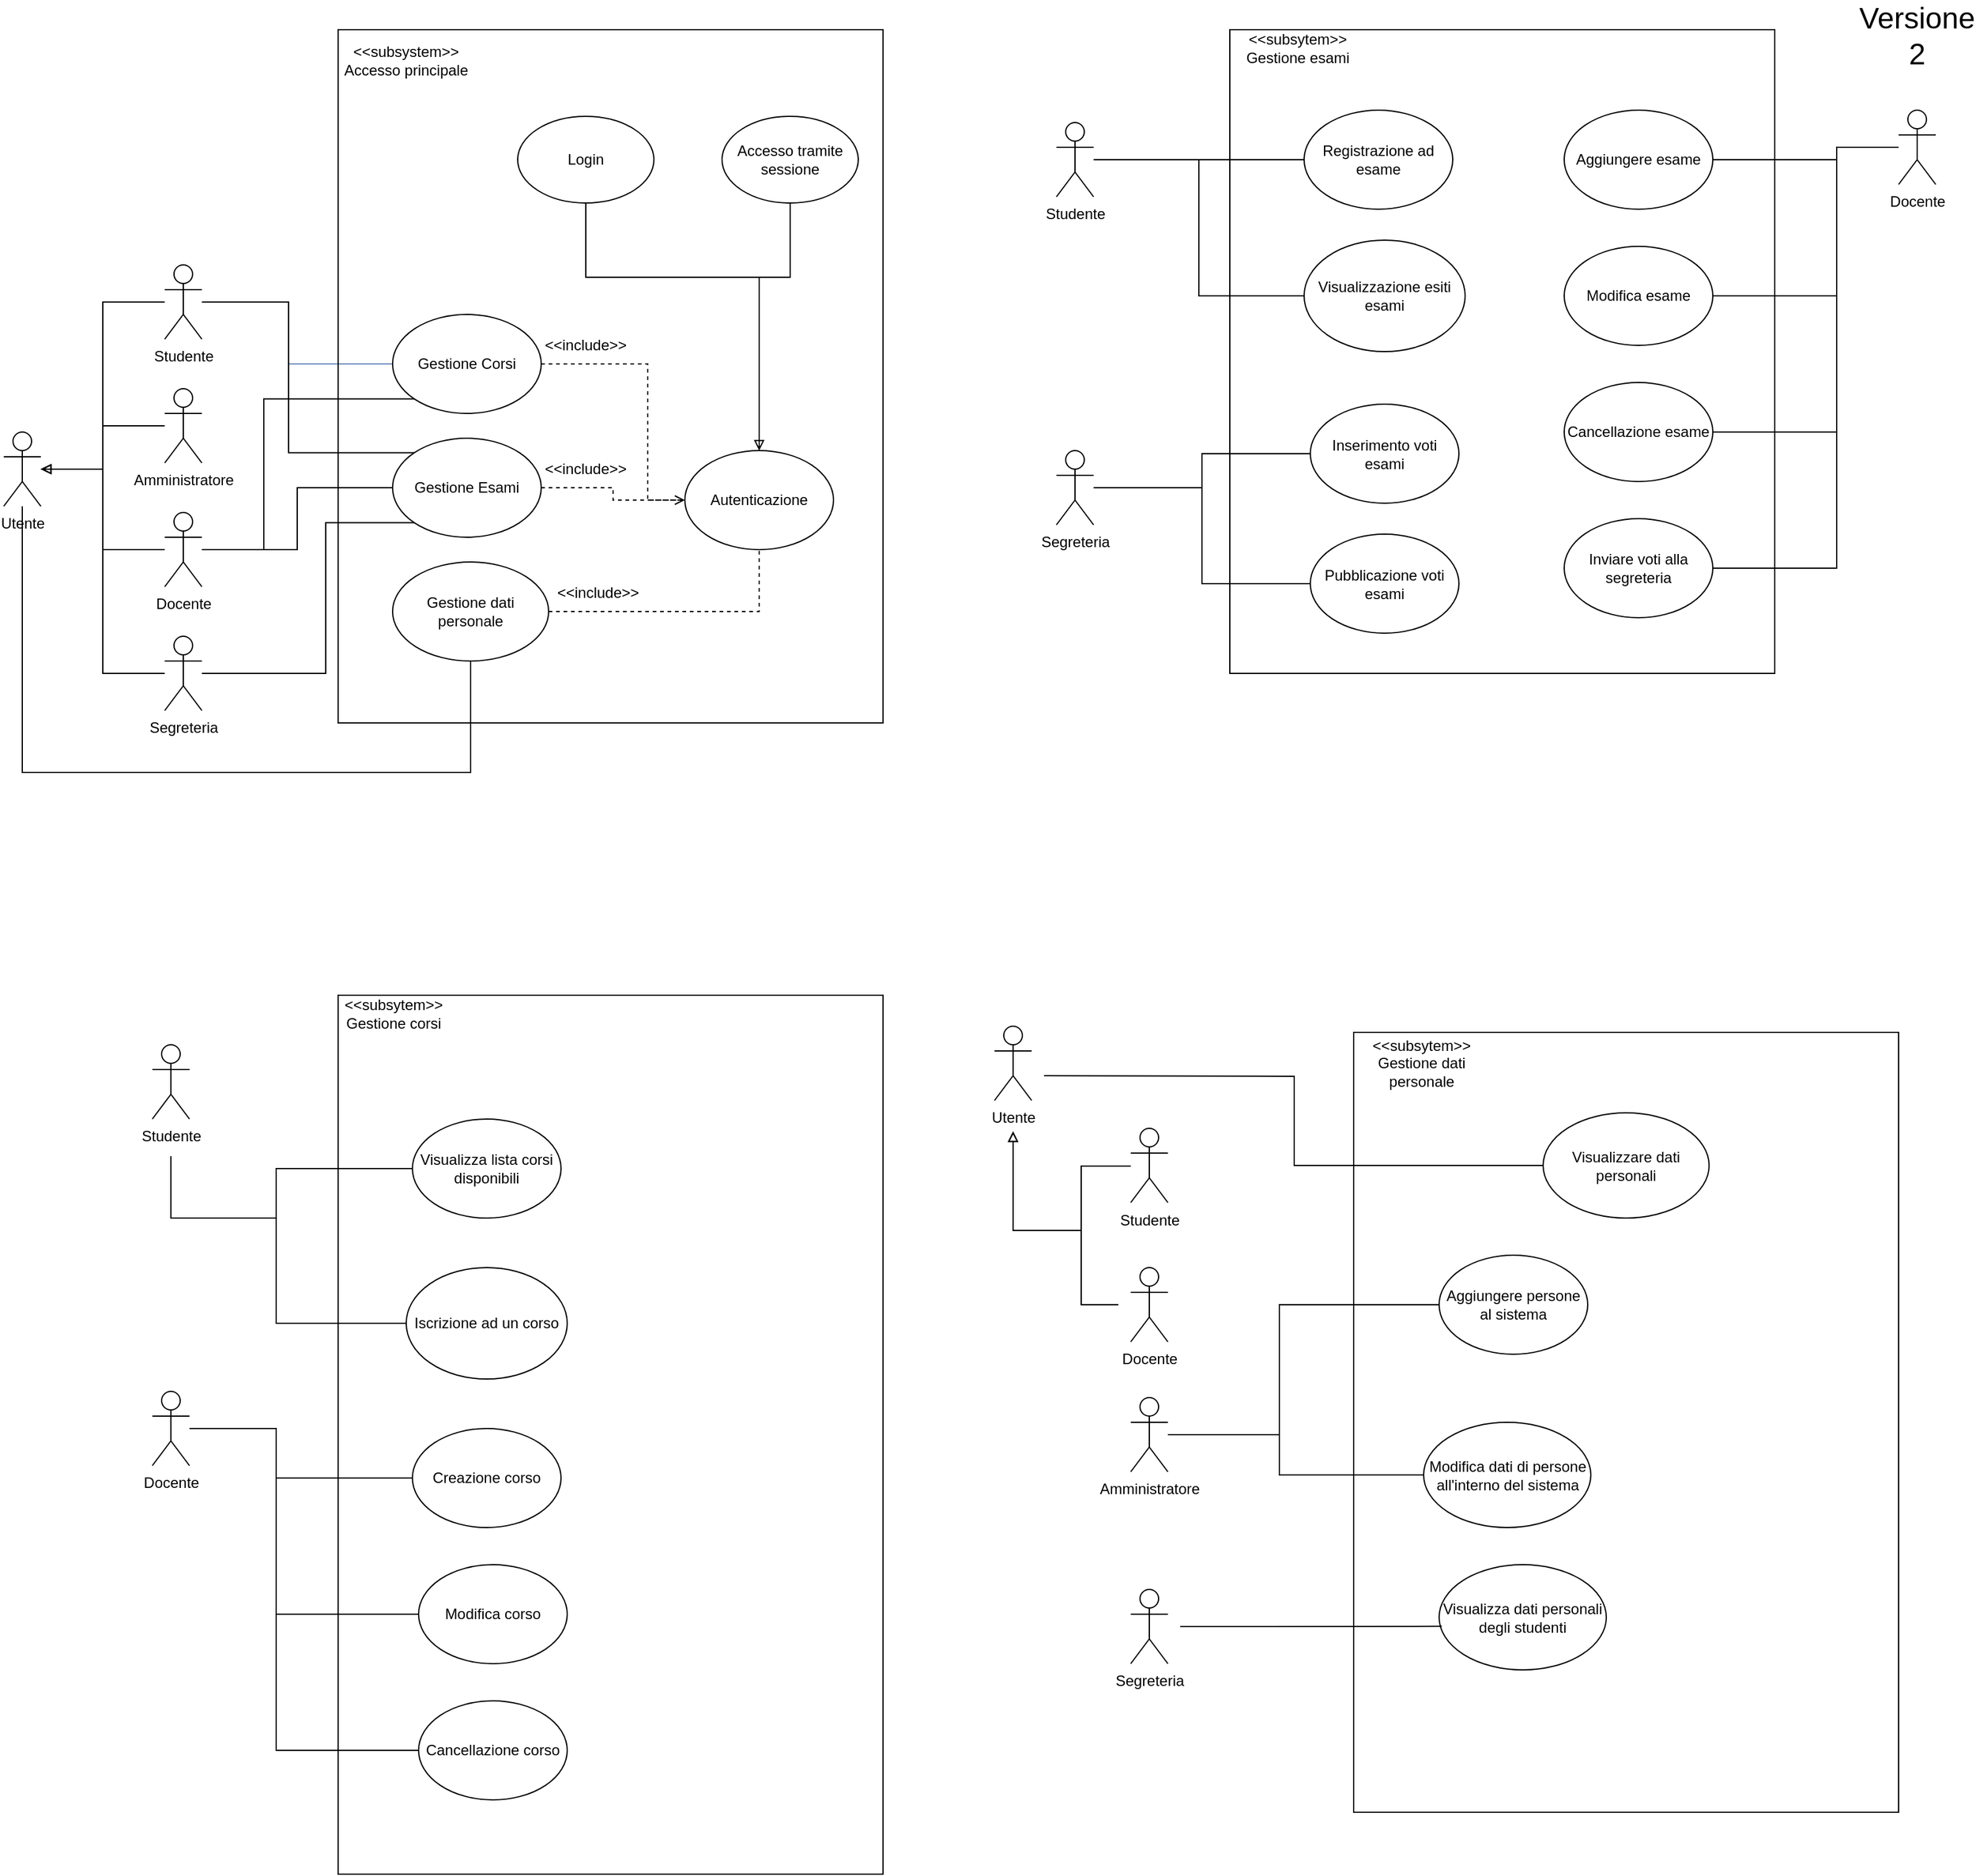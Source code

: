 <mxfile version="16.5.2" type="device"><diagram id="gi-BbCjsYsOhT2_KwloK" name="Page-1"><mxGraphModel dx="1886" dy="1406" grid="1" gridSize="10" guides="1" tooltips="1" connect="1" arrows="1" fold="1" page="1" pageScale="1" pageWidth="827" pageHeight="1169" math="0" shadow="0"><root><mxCell id="0"/><mxCell id="1" parent="0"/><mxCell id="sEuM5zfJ_KeiCBkfvH8E-17" style="edgeStyle=orthogonalEdgeStyle;rounded=0;orthogonalLoop=1;jettySize=auto;html=1;entryX=0;entryY=0.5;entryDx=0;entryDy=0;startArrow=none;startFill=0;endArrow=none;endFill=0;fillColor=#dae8fc;strokeColor=#6c8ebf;" parent="1" source="KacBLJ7g0rfbT7ed-7jR-48" target="KacBLJ7g0rfbT7ed-7jR-56" edge="1"><mxGeometry relative="1" as="geometry"><Array as="points"><mxPoint x="270" y="250"/><mxPoint x="270" y="300"/></Array></mxGeometry></mxCell><mxCell id="sEuM5zfJ_KeiCBkfvH8E-18" style="edgeStyle=orthogonalEdgeStyle;rounded=0;orthogonalLoop=1;jettySize=auto;html=1;entryX=0;entryY=0;entryDx=0;entryDy=0;startArrow=none;startFill=0;endArrow=none;endFill=0;" parent="1" source="KacBLJ7g0rfbT7ed-7jR-48" target="KacBLJ7g0rfbT7ed-7jR-66" edge="1"><mxGeometry relative="1" as="geometry"><Array as="points"><mxPoint x="270" y="250"/><mxPoint x="270" y="372"/></Array></mxGeometry></mxCell><mxCell id="KacBLJ7g0rfbT7ed-7jR-48" value="Studente" style="shape=umlActor;verticalLabelPosition=bottom;verticalAlign=top;html=1;outlineConnect=0;fillColor=default;" parent="1" vertex="1"><mxGeometry x="170" y="220" width="30" height="60" as="geometry"/></mxCell><mxCell id="sEuM5zfJ_KeiCBkfvH8E-14" style="edgeStyle=orthogonalEdgeStyle;rounded=0;orthogonalLoop=1;jettySize=auto;html=1;startArrow=none;startFill=0;endArrow=block;endFill=0;" parent="1" source="KacBLJ7g0rfbT7ed-7jR-49" edge="1"><mxGeometry relative="1" as="geometry"><mxPoint x="70" y="385" as="targetPoint"/><Array as="points"><mxPoint x="120" y="450"/><mxPoint x="120" y="385"/></Array></mxGeometry></mxCell><mxCell id="sEuM5zfJ_KeiCBkfvH8E-36" style="edgeStyle=orthogonalEdgeStyle;rounded=0;orthogonalLoop=1;jettySize=auto;html=1;entryX=0;entryY=1;entryDx=0;entryDy=0;startArrow=none;startFill=0;endArrow=none;endFill=0;" parent="1" source="KacBLJ7g0rfbT7ed-7jR-49" target="KacBLJ7g0rfbT7ed-7jR-56" edge="1"><mxGeometry relative="1" as="geometry"><Array as="points"><mxPoint x="250" y="450"/><mxPoint x="250" y="328"/></Array></mxGeometry></mxCell><mxCell id="sEuM5zfJ_KeiCBkfvH8E-37" style="edgeStyle=orthogonalEdgeStyle;rounded=0;orthogonalLoop=1;jettySize=auto;html=1;entryX=0;entryY=0.5;entryDx=0;entryDy=0;startArrow=none;startFill=0;endArrow=none;endFill=0;" parent="1" source="KacBLJ7g0rfbT7ed-7jR-49" target="KacBLJ7g0rfbT7ed-7jR-66" edge="1"><mxGeometry relative="1" as="geometry"/></mxCell><mxCell id="KacBLJ7g0rfbT7ed-7jR-49" value="Docente" style="shape=umlActor;verticalLabelPosition=bottom;verticalAlign=top;html=1;outlineConnect=0;fillColor=default;" parent="1" vertex="1"><mxGeometry x="170" y="420" width="30" height="60" as="geometry"/></mxCell><mxCell id="sEuM5zfJ_KeiCBkfvH8E-16" style="edgeStyle=orthogonalEdgeStyle;rounded=0;orthogonalLoop=1;jettySize=auto;html=1;startArrow=none;startFill=0;endArrow=block;endFill=0;" parent="1" source="KacBLJ7g0rfbT7ed-7jR-50" edge="1"><mxGeometry relative="1" as="geometry"><mxPoint x="70" y="385" as="targetPoint"/><Array as="points"><mxPoint x="120" y="550"/><mxPoint x="120" y="385"/></Array></mxGeometry></mxCell><mxCell id="sEuM5zfJ_KeiCBkfvH8E-38" style="edgeStyle=orthogonalEdgeStyle;rounded=0;orthogonalLoop=1;jettySize=auto;html=1;entryX=0;entryY=1;entryDx=0;entryDy=0;startArrow=none;startFill=0;endArrow=none;endFill=0;" parent="1" source="KacBLJ7g0rfbT7ed-7jR-50" target="KacBLJ7g0rfbT7ed-7jR-66" edge="1"><mxGeometry relative="1" as="geometry"><Array as="points"><mxPoint x="300" y="550"/><mxPoint x="300" y="428"/></Array></mxGeometry></mxCell><mxCell id="KacBLJ7g0rfbT7ed-7jR-50" value="Segreteria" style="shape=umlActor;verticalLabelPosition=bottom;verticalAlign=top;html=1;outlineConnect=0;fillColor=default;" parent="1" vertex="1"><mxGeometry x="170" y="520" width="30" height="60" as="geometry"/></mxCell><mxCell id="KacBLJ7g0rfbT7ed-7jR-52" value="" style="rounded=0;whiteSpace=wrap;html=1;fillColor=none;" parent="1" vertex="1"><mxGeometry x="310" y="30" width="440" height="560" as="geometry"/></mxCell><mxCell id="KacBLJ7g0rfbT7ed-7jR-53" value="&amp;lt;&amp;lt;subsystem&amp;gt;&amp;gt;&lt;br&gt;Accesso principale" style="text;html=1;strokeColor=none;fillColor=none;align=center;verticalAlign=middle;whiteSpace=wrap;rounded=0;" parent="1" vertex="1"><mxGeometry x="310" y="40" width="110" height="30" as="geometry"/></mxCell><mxCell id="KacBLJ7g0rfbT7ed-7jR-68" style="edgeStyle=orthogonalEdgeStyle;rounded=0;orthogonalLoop=1;jettySize=auto;html=1;entryX=0.5;entryY=1;entryDx=0;entryDy=0;startArrow=none;startFill=0;endArrow=none;endFill=0;" parent="1" source="KacBLJ7g0rfbT7ed-7jR-54" target="KacBLJ7g0rfbT7ed-7jR-67" edge="1"><mxGeometry relative="1" as="geometry"><Array as="points"><mxPoint x="650" y="230"/><mxPoint x="510" y="230"/></Array></mxGeometry></mxCell><mxCell id="KacBLJ7g0rfbT7ed-7jR-54" value="Autenticazione" style="ellipse;whiteSpace=wrap;html=1;fillColor=default;" parent="1" vertex="1"><mxGeometry x="590" y="370" width="120" height="80" as="geometry"/></mxCell><mxCell id="KacBLJ7g0rfbT7ed-7jR-60" style="edgeStyle=orthogonalEdgeStyle;rounded=0;orthogonalLoop=1;jettySize=auto;html=1;entryX=0;entryY=0.5;entryDx=0;entryDy=0;startArrow=none;startFill=0;endArrow=open;endFill=0;dashed=1;" parent="1" source="KacBLJ7g0rfbT7ed-7jR-56" target="KacBLJ7g0rfbT7ed-7jR-54" edge="1"><mxGeometry relative="1" as="geometry"><Array as="points"><mxPoint x="560" y="300"/><mxPoint x="560" y="410"/></Array></mxGeometry></mxCell><mxCell id="KacBLJ7g0rfbT7ed-7jR-56" value="Gestione Corsi" style="ellipse;whiteSpace=wrap;html=1;fillColor=none;" parent="1" vertex="1"><mxGeometry x="354" y="260" width="120" height="80" as="geometry"/></mxCell><mxCell id="KacBLJ7g0rfbT7ed-7jR-61" value="&amp;lt;&amp;lt;include&amp;gt;&amp;gt;" style="text;html=1;strokeColor=none;fillColor=none;align=center;verticalAlign=middle;whiteSpace=wrap;rounded=0;" parent="1" vertex="1"><mxGeometry x="480" y="270" width="60" height="30" as="geometry"/></mxCell><mxCell id="KacBLJ7g0rfbT7ed-7jR-64" style="edgeStyle=orthogonalEdgeStyle;rounded=0;orthogonalLoop=1;jettySize=auto;html=1;startArrow=none;startFill=0;endArrow=none;endFill=0;dashed=1;" parent="1" source="KacBLJ7g0rfbT7ed-7jR-62" target="KacBLJ7g0rfbT7ed-7jR-54" edge="1"><mxGeometry relative="1" as="geometry"><Array as="points"><mxPoint x="650" y="500"/></Array></mxGeometry></mxCell><mxCell id="KacBLJ7g0rfbT7ed-7jR-62" value="Gestione dati personale" style="ellipse;whiteSpace=wrap;html=1;fillColor=none;" parent="1" vertex="1"><mxGeometry x="354" y="460" width="126" height="80" as="geometry"/></mxCell><mxCell id="KacBLJ7g0rfbT7ed-7jR-65" value="&amp;lt;&amp;lt;include&amp;gt;&amp;gt;" style="text;html=1;strokeColor=none;fillColor=none;align=center;verticalAlign=middle;whiteSpace=wrap;rounded=0;" parent="1" vertex="1"><mxGeometry x="490" y="470" width="60" height="30" as="geometry"/></mxCell><mxCell id="KacBLJ7g0rfbT7ed-7jR-77" style="edgeStyle=orthogonalEdgeStyle;rounded=0;orthogonalLoop=1;jettySize=auto;html=1;startArrow=none;startFill=0;endArrow=none;endFill=0;dashed=1;" parent="1" source="KacBLJ7g0rfbT7ed-7jR-66" target="KacBLJ7g0rfbT7ed-7jR-54" edge="1"><mxGeometry relative="1" as="geometry"/></mxCell><mxCell id="KacBLJ7g0rfbT7ed-7jR-66" value="Gestione Esami" style="ellipse;whiteSpace=wrap;html=1;fillColor=none;" parent="1" vertex="1"><mxGeometry x="354" y="360" width="120" height="80" as="geometry"/></mxCell><mxCell id="KacBLJ7g0rfbT7ed-7jR-67" value="Login" style="ellipse;whiteSpace=wrap;html=1;fillColor=none;" parent="1" vertex="1"><mxGeometry x="455" y="100" width="110" height="70" as="geometry"/></mxCell><mxCell id="KacBLJ7g0rfbT7ed-7jR-70" style="edgeStyle=orthogonalEdgeStyle;rounded=0;orthogonalLoop=1;jettySize=auto;html=1;entryX=0.5;entryY=0;entryDx=0;entryDy=0;startArrow=none;startFill=0;endArrow=block;endFill=0;" parent="1" source="KacBLJ7g0rfbT7ed-7jR-69" target="KacBLJ7g0rfbT7ed-7jR-54" edge="1"><mxGeometry relative="1" as="geometry"><Array as="points"><mxPoint x="675" y="230"/><mxPoint x="650" y="230"/></Array></mxGeometry></mxCell><mxCell id="KacBLJ7g0rfbT7ed-7jR-69" value="Accesso tramite sessione" style="ellipse;whiteSpace=wrap;html=1;fillColor=none;" parent="1" vertex="1"><mxGeometry x="620" y="100" width="110" height="70" as="geometry"/></mxCell><mxCell id="KacBLJ7g0rfbT7ed-7jR-81" value="" style="rounded=0;whiteSpace=wrap;html=1;fillColor=none;" parent="1" vertex="1"><mxGeometry x="310" y="810" width="440" height="710" as="geometry"/></mxCell><mxCell id="KacBLJ7g0rfbT7ed-7jR-82" value="&amp;lt;&amp;lt;subsytem&amp;gt;&amp;gt;&lt;br&gt;Gestione corsi" style="text;html=1;strokeColor=none;fillColor=none;align=center;verticalAlign=middle;whiteSpace=wrap;rounded=0;" parent="1" vertex="1"><mxGeometry x="310" y="810" width="90" height="30" as="geometry"/></mxCell><mxCell id="KacBLJ7g0rfbT7ed-7jR-95" style="edgeStyle=orthogonalEdgeStyle;rounded=0;orthogonalLoop=1;jettySize=auto;html=1;entryX=0;entryY=0.5;entryDx=0;entryDy=0;startArrow=none;startFill=0;endArrow=none;endFill=0;strokeColor=#000000;" parent="1" source="KacBLJ7g0rfbT7ed-7jR-85" target="KacBLJ7g0rfbT7ed-7jR-92" edge="1"><mxGeometry relative="1" as="geometry"><Array as="points"><mxPoint x="260" y="1160"/><mxPoint x="260" y="1200"/></Array></mxGeometry></mxCell><mxCell id="KacBLJ7g0rfbT7ed-7jR-96" style="edgeStyle=orthogonalEdgeStyle;rounded=0;orthogonalLoop=1;jettySize=auto;html=1;entryX=0;entryY=0.5;entryDx=0;entryDy=0;startArrow=none;startFill=0;endArrow=none;endFill=0;strokeColor=#000000;" parent="1" source="KacBLJ7g0rfbT7ed-7jR-85" target="KacBLJ7g0rfbT7ed-7jR-93" edge="1"><mxGeometry relative="1" as="geometry"><Array as="points"><mxPoint x="260" y="1160"/><mxPoint x="260" y="1310"/></Array></mxGeometry></mxCell><mxCell id="KacBLJ7g0rfbT7ed-7jR-97" style="edgeStyle=orthogonalEdgeStyle;rounded=0;orthogonalLoop=1;jettySize=auto;html=1;entryX=0;entryY=0.5;entryDx=0;entryDy=0;startArrow=none;startFill=0;endArrow=none;endFill=0;strokeColor=#000000;" parent="1" source="KacBLJ7g0rfbT7ed-7jR-85" target="KacBLJ7g0rfbT7ed-7jR-94" edge="1"><mxGeometry relative="1" as="geometry"><Array as="points"><mxPoint x="260" y="1160"/><mxPoint x="260" y="1420"/></Array></mxGeometry></mxCell><mxCell id="KacBLJ7g0rfbT7ed-7jR-85" value="Docente" style="shape=umlActor;verticalLabelPosition=bottom;verticalAlign=top;html=1;outlineConnect=0;fillColor=default;" parent="1" vertex="1"><mxGeometry x="160" y="1130" width="30" height="60" as="geometry"/></mxCell><mxCell id="KacBLJ7g0rfbT7ed-7jR-89" style="edgeStyle=orthogonalEdgeStyle;rounded=0;orthogonalLoop=1;jettySize=auto;html=1;entryX=0;entryY=0.5;entryDx=0;entryDy=0;startArrow=none;startFill=0;endArrow=none;endFill=0;strokeColor=#000000;" parent="1" target="KacBLJ7g0rfbT7ed-7jR-88" edge="1"><mxGeometry relative="1" as="geometry"><Array as="points"><mxPoint x="175" y="990"/><mxPoint x="260" y="990"/><mxPoint x="260" y="950"/></Array><mxPoint x="175" y="940" as="sourcePoint"/></mxGeometry></mxCell><mxCell id="KacBLJ7g0rfbT7ed-7jR-91" style="edgeStyle=orthogonalEdgeStyle;rounded=0;orthogonalLoop=1;jettySize=auto;html=1;entryX=0;entryY=0.5;entryDx=0;entryDy=0;startArrow=none;startFill=0;endArrow=none;endFill=0;strokeColor=#000000;" parent="1" target="KacBLJ7g0rfbT7ed-7jR-90" edge="1"><mxGeometry relative="1" as="geometry"><Array as="points"><mxPoint x="175" y="990"/><mxPoint x="260" y="990"/><mxPoint x="260" y="1075"/></Array><mxPoint x="175" y="940" as="sourcePoint"/></mxGeometry></mxCell><mxCell id="KacBLJ7g0rfbT7ed-7jR-86" value="Studente" style="shape=umlActor;verticalLabelPosition=bottom;verticalAlign=top;html=1;outlineConnect=0;fillColor=default;" parent="1" vertex="1"><mxGeometry x="160" y="850" width="30" height="60" as="geometry"/></mxCell><mxCell id="KacBLJ7g0rfbT7ed-7jR-88" value="Visualizza lista corsi disponibili" style="ellipse;whiteSpace=wrap;html=1;fillColor=none;" parent="1" vertex="1"><mxGeometry x="370" y="910" width="120" height="80" as="geometry"/></mxCell><mxCell id="KacBLJ7g0rfbT7ed-7jR-90" value="Iscrizione ad un corso" style="ellipse;whiteSpace=wrap;html=1;fillColor=none;" parent="1" vertex="1"><mxGeometry x="365" y="1030" width="130" height="90" as="geometry"/></mxCell><mxCell id="KacBLJ7g0rfbT7ed-7jR-92" value="Creazione corso" style="ellipse;whiteSpace=wrap;html=1;fillColor=none;" parent="1" vertex="1"><mxGeometry x="370" y="1160" width="120" height="80" as="geometry"/></mxCell><mxCell id="KacBLJ7g0rfbT7ed-7jR-93" value="Modifica corso" style="ellipse;whiteSpace=wrap;html=1;fillColor=none;" parent="1" vertex="1"><mxGeometry x="375" y="1270" width="120" height="80" as="geometry"/></mxCell><mxCell id="KacBLJ7g0rfbT7ed-7jR-94" value="Cancellazione corso" style="ellipse;whiteSpace=wrap;html=1;fillColor=none;" parent="1" vertex="1"><mxGeometry x="375" y="1380" width="120" height="80" as="geometry"/></mxCell><mxCell id="KacBLJ7g0rfbT7ed-7jR-98" value="" style="rounded=0;whiteSpace=wrap;html=1;fillColor=none;" parent="1" vertex="1"><mxGeometry x="1030" y="30" width="440" height="520" as="geometry"/></mxCell><mxCell id="KacBLJ7g0rfbT7ed-7jR-99" value="&amp;lt;&amp;lt;subsytem&amp;gt;&amp;gt;&lt;br&gt;Gestione esami" style="text;html=1;strokeColor=none;fillColor=none;align=center;verticalAlign=middle;whiteSpace=wrap;rounded=0;" parent="1" vertex="1"><mxGeometry x="1040" y="30" width="90" height="30" as="geometry"/></mxCell><mxCell id="KacBLJ7g0rfbT7ed-7jR-100" value="Registrazione ad esame" style="ellipse;whiteSpace=wrap;html=1;fillColor=none;" parent="1" vertex="1"><mxGeometry x="1090" y="95" width="120" height="80" as="geometry"/></mxCell><mxCell id="KacBLJ7g0rfbT7ed-7jR-101" value="Visualizzazione esiti esami" style="ellipse;whiteSpace=wrap;html=1;fillColor=none;" parent="1" vertex="1"><mxGeometry x="1090" y="200" width="130" height="90" as="geometry"/></mxCell><mxCell id="KacBLJ7g0rfbT7ed-7jR-104" value="Cancellazione esame" style="ellipse;whiteSpace=wrap;html=1;fillColor=none;" parent="1" vertex="1"><mxGeometry x="1300" y="315" width="120" height="80" as="geometry"/></mxCell><mxCell id="KacBLJ7g0rfbT7ed-7jR-106" value="Inviare voti alla segreteria" style="ellipse;whiteSpace=wrap;html=1;fillColor=none;" parent="1" vertex="1"><mxGeometry x="1300" y="425" width="120" height="80" as="geometry"/></mxCell><mxCell id="KacBLJ7g0rfbT7ed-7jR-107" value="Inserimento voti esami" style="ellipse;whiteSpace=wrap;html=1;fillColor=none;" parent="1" vertex="1"><mxGeometry x="1095" y="332.5" width="120" height="80" as="geometry"/></mxCell><mxCell id="KacBLJ7g0rfbT7ed-7jR-108" value="Pubblicazione voti esami" style="ellipse;whiteSpace=wrap;html=1;fillColor=none;" parent="1" vertex="1"><mxGeometry x="1095" y="437.5" width="120" height="80" as="geometry"/></mxCell><mxCell id="KacBLJ7g0rfbT7ed-7jR-110" style="edgeStyle=orthogonalEdgeStyle;rounded=0;orthogonalLoop=1;jettySize=auto;html=1;entryX=0;entryY=0.5;entryDx=0;entryDy=0;startArrow=none;startFill=0;endArrow=none;endFill=0;strokeColor=#000000;" parent="1" source="KacBLJ7g0rfbT7ed-7jR-109" target="KacBLJ7g0rfbT7ed-7jR-100" edge="1"><mxGeometry relative="1" as="geometry"/></mxCell><mxCell id="KacBLJ7g0rfbT7ed-7jR-111" style="edgeStyle=orthogonalEdgeStyle;rounded=0;orthogonalLoop=1;jettySize=auto;html=1;entryX=0;entryY=0.5;entryDx=0;entryDy=0;startArrow=none;startFill=0;endArrow=none;endFill=0;strokeColor=#000000;" parent="1" source="KacBLJ7g0rfbT7ed-7jR-109" target="KacBLJ7g0rfbT7ed-7jR-101" edge="1"><mxGeometry relative="1" as="geometry"/></mxCell><mxCell id="KacBLJ7g0rfbT7ed-7jR-109" value="Studente" style="shape=umlActor;verticalLabelPosition=bottom;verticalAlign=top;html=1;outlineConnect=0;fillColor=default;" parent="1" vertex="1"><mxGeometry x="890" y="105" width="30" height="60" as="geometry"/></mxCell><mxCell id="KacBLJ7g0rfbT7ed-7jR-114" style="edgeStyle=orthogonalEdgeStyle;rounded=0;orthogonalLoop=1;jettySize=auto;html=1;entryX=0;entryY=0.5;entryDx=0;entryDy=0;startArrow=none;startFill=0;endArrow=none;endFill=0;strokeColor=#000000;" parent="1" source="KacBLJ7g0rfbT7ed-7jR-113" target="KacBLJ7g0rfbT7ed-7jR-107" edge="1"><mxGeometry relative="1" as="geometry"/></mxCell><mxCell id="KacBLJ7g0rfbT7ed-7jR-115" style="edgeStyle=orthogonalEdgeStyle;rounded=0;orthogonalLoop=1;jettySize=auto;html=1;entryX=0;entryY=0.5;entryDx=0;entryDy=0;startArrow=none;startFill=0;endArrow=none;endFill=0;strokeColor=#000000;" parent="1" source="KacBLJ7g0rfbT7ed-7jR-113" target="KacBLJ7g0rfbT7ed-7jR-108" edge="1"><mxGeometry relative="1" as="geometry"/></mxCell><mxCell id="KacBLJ7g0rfbT7ed-7jR-113" value="Segreteria" style="shape=umlActor;verticalLabelPosition=bottom;verticalAlign=top;html=1;outlineConnect=0;fillColor=default;" parent="1" vertex="1"><mxGeometry x="890" y="370" width="30" height="60" as="geometry"/></mxCell><mxCell id="KacBLJ7g0rfbT7ed-7jR-118" value="Aggiungere esame" style="ellipse;whiteSpace=wrap;html=1;fillColor=none;" parent="1" vertex="1"><mxGeometry x="1300" y="95" width="120" height="80" as="geometry"/></mxCell><mxCell id="KacBLJ7g0rfbT7ed-7jR-119" value="Modifica esame" style="ellipse;whiteSpace=wrap;html=1;fillColor=none;" parent="1" vertex="1"><mxGeometry x="1300" y="205" width="120" height="80" as="geometry"/></mxCell><mxCell id="KacBLJ7g0rfbT7ed-7jR-121" style="edgeStyle=orthogonalEdgeStyle;rounded=0;orthogonalLoop=1;jettySize=auto;html=1;entryX=1;entryY=0.5;entryDx=0;entryDy=0;startArrow=none;startFill=0;endArrow=none;endFill=0;strokeColor=#000000;" parent="1" source="KacBLJ7g0rfbT7ed-7jR-120" target="KacBLJ7g0rfbT7ed-7jR-118" edge="1"><mxGeometry relative="1" as="geometry"><Array as="points"><mxPoint x="1520" y="125"/><mxPoint x="1520" y="135"/></Array></mxGeometry></mxCell><mxCell id="KacBLJ7g0rfbT7ed-7jR-122" style="edgeStyle=orthogonalEdgeStyle;rounded=0;orthogonalLoop=1;jettySize=auto;html=1;entryX=1;entryY=0.5;entryDx=0;entryDy=0;startArrow=none;startFill=0;endArrow=none;endFill=0;strokeColor=#000000;" parent="1" source="KacBLJ7g0rfbT7ed-7jR-120" target="KacBLJ7g0rfbT7ed-7jR-119" edge="1"><mxGeometry relative="1" as="geometry"><Array as="points"><mxPoint x="1520" y="125"/><mxPoint x="1520" y="245"/></Array></mxGeometry></mxCell><mxCell id="KacBLJ7g0rfbT7ed-7jR-123" style="edgeStyle=orthogonalEdgeStyle;rounded=0;orthogonalLoop=1;jettySize=auto;html=1;entryX=1;entryY=0.5;entryDx=0;entryDy=0;startArrow=none;startFill=0;endArrow=none;endFill=0;strokeColor=#000000;" parent="1" source="KacBLJ7g0rfbT7ed-7jR-120" target="KacBLJ7g0rfbT7ed-7jR-104" edge="1"><mxGeometry relative="1" as="geometry"><Array as="points"><mxPoint x="1520" y="125"/><mxPoint x="1520" y="355"/></Array></mxGeometry></mxCell><mxCell id="KacBLJ7g0rfbT7ed-7jR-124" style="edgeStyle=orthogonalEdgeStyle;rounded=0;orthogonalLoop=1;jettySize=auto;html=1;entryX=1;entryY=0.5;entryDx=0;entryDy=0;startArrow=none;startFill=0;endArrow=none;endFill=0;strokeColor=#000000;" parent="1" source="KacBLJ7g0rfbT7ed-7jR-120" target="KacBLJ7g0rfbT7ed-7jR-106" edge="1"><mxGeometry relative="1" as="geometry"><Array as="points"><mxPoint x="1520" y="125"/><mxPoint x="1520" y="465"/></Array></mxGeometry></mxCell><mxCell id="KacBLJ7g0rfbT7ed-7jR-120" value="Docente" style="shape=umlActor;verticalLabelPosition=bottom;verticalAlign=top;html=1;outlineConnect=0;fillColor=default;" parent="1" vertex="1"><mxGeometry x="1570" y="95" width="30" height="60" as="geometry"/></mxCell><mxCell id="NyQn73z61wBKbiPbPvLu-1" value="&amp;lt;&amp;lt;include&amp;gt;&amp;gt;" style="text;html=1;strokeColor=none;fillColor=none;align=center;verticalAlign=middle;whiteSpace=wrap;rounded=0;" parent="1" vertex="1"><mxGeometry x="480" y="370" width="60" height="30" as="geometry"/></mxCell><mxCell id="NyQn73z61wBKbiPbPvLu-2" value="" style="rounded=0;whiteSpace=wrap;html=1;fillColor=none;" parent="1" vertex="1"><mxGeometry x="1130" y="840" width="440" height="630" as="geometry"/></mxCell><mxCell id="NyQn73z61wBKbiPbPvLu-3" value="&amp;lt;&amp;lt;subsytem&amp;gt;&amp;gt;&lt;br&gt;Gestione dati personale" style="text;html=1;strokeColor=none;fillColor=none;align=center;verticalAlign=middle;whiteSpace=wrap;rounded=0;" parent="1" vertex="1"><mxGeometry x="1140" y="840" width="90" height="50" as="geometry"/></mxCell><mxCell id="NyQn73z61wBKbiPbPvLu-4" value="Visualizzare dati personali" style="ellipse;whiteSpace=wrap;html=1;fillColor=none;" parent="1" vertex="1"><mxGeometry x="1283" y="905" width="134" height="85" as="geometry"/></mxCell><mxCell id="NyQn73z61wBKbiPbPvLu-8" value="Aggiungere persone al sistema" style="ellipse;whiteSpace=wrap;html=1;fillColor=none;" parent="1" vertex="1"><mxGeometry x="1199" y="1020" width="120" height="80" as="geometry"/></mxCell><mxCell id="NyQn73z61wBKbiPbPvLu-9" value="Modifica dati di persone all'interno del sistema" style="ellipse;whiteSpace=wrap;html=1;fillColor=none;" parent="1" vertex="1"><mxGeometry x="1186.5" y="1155" width="135" height="85" as="geometry"/></mxCell><mxCell id="NyQn73z61wBKbiPbPvLu-12" value="Studente" style="shape=umlActor;verticalLabelPosition=bottom;verticalAlign=top;html=1;outlineConnect=0;fillColor=default;" parent="1" vertex="1"><mxGeometry x="950" y="917.5" width="30" height="60" as="geometry"/></mxCell><mxCell id="NyQn73z61wBKbiPbPvLu-13" style="edgeStyle=orthogonalEdgeStyle;rounded=0;orthogonalLoop=1;jettySize=auto;html=1;entryX=0;entryY=0.5;entryDx=0;entryDy=0;startArrow=none;startFill=0;endArrow=none;endFill=0;strokeColor=#000000;" parent="1" target="NyQn73z61wBKbiPbPvLu-8" edge="1"><mxGeometry relative="1" as="geometry"><Array as="points"><mxPoint x="980" y="1165"/><mxPoint x="1070" y="1165"/><mxPoint x="1070" y="1060"/></Array><mxPoint x="980" y="1165" as="sourcePoint"/></mxGeometry></mxCell><mxCell id="NyQn73z61wBKbiPbPvLu-14" style="edgeStyle=orthogonalEdgeStyle;rounded=0;orthogonalLoop=1;jettySize=auto;html=1;entryX=0;entryY=0.5;entryDx=0;entryDy=0;startArrow=none;startFill=0;endArrow=none;endFill=0;strokeColor=#000000;" parent="1" target="NyQn73z61wBKbiPbPvLu-9" edge="1"><mxGeometry relative="1" as="geometry"><Array as="points"><mxPoint x="980" y="1165"/><mxPoint x="1070" y="1165"/><mxPoint x="1070" y="1198"/></Array><mxPoint x="980" y="1165" as="sourcePoint"/></mxGeometry></mxCell><mxCell id="sEuM5zfJ_KeiCBkfvH8E-10" style="edgeStyle=orthogonalEdgeStyle;rounded=0;orthogonalLoop=1;jettySize=auto;html=1;startArrow=none;startFill=0;endArrow=block;endFill=0;" parent="1" edge="1"><mxGeometry relative="1" as="geometry"><mxPoint x="940" y="1060" as="sourcePoint"/><Array as="points"><mxPoint x="910" y="1060"/><mxPoint x="910" y="1000"/><mxPoint x="855" y="1000"/></Array><mxPoint x="855" y="920" as="targetPoint"/></mxGeometry></mxCell><mxCell id="NyQn73z61wBKbiPbPvLu-15" value="Docente" style="shape=umlActor;verticalLabelPosition=bottom;verticalAlign=top;html=1;outlineConnect=0;fillColor=default;" parent="1" vertex="1"><mxGeometry x="950" y="1030" width="30" height="60" as="geometry"/></mxCell><mxCell id="NyQn73z61wBKbiPbPvLu-22" value="Amministratore" style="shape=umlActor;verticalLabelPosition=bottom;verticalAlign=top;html=1;outlineConnect=0;fillColor=default;" parent="1" vertex="1"><mxGeometry x="950" y="1135" width="30" height="60" as="geometry"/></mxCell><mxCell id="o_jbjWxAlk_e7yzq-8hf-1" value="&lt;font style=&quot;font-size: 24px&quot;&gt;Versione&lt;br&gt;2&lt;/font&gt;" style="text;html=1;strokeColor=none;fillColor=none;align=center;verticalAlign=middle;whiteSpace=wrap;rounded=0;" parent="1" vertex="1"><mxGeometry x="1540" y="20" width="90" height="30" as="geometry"/></mxCell><mxCell id="GsfuJVQcIiZUgJrzuT6r-3" value="" style="edgeStyle=orthogonalEdgeStyle;rounded=0;orthogonalLoop=1;jettySize=auto;html=1;endArrow=none;endFill=0;startArrow=block;startFill=0;" parent="1" source="GsfuJVQcIiZUgJrzuT6r-1" edge="1"><mxGeometry relative="1" as="geometry"><Array as="points"><mxPoint x="120" y="385"/><mxPoint x="120" y="350"/></Array><mxPoint x="170" y="350" as="targetPoint"/></mxGeometry></mxCell><mxCell id="sEuM5zfJ_KeiCBkfvH8E-2" style="edgeStyle=orthogonalEdgeStyle;rounded=0;orthogonalLoop=1;jettySize=auto;html=1;endArrow=none;endFill=0;" parent="1" edge="1"><mxGeometry relative="1" as="geometry"><mxPoint x="70" y="385" as="sourcePoint"/><mxPoint x="170" y="250" as="targetPoint"/><Array as="points"><mxPoint x="120" y="385"/><mxPoint x="120" y="250"/></Array></mxGeometry></mxCell><mxCell id="sEuM5zfJ_KeiCBkfvH8E-20" style="edgeStyle=orthogonalEdgeStyle;rounded=0;orthogonalLoop=1;jettySize=auto;html=1;entryX=0.5;entryY=1;entryDx=0;entryDy=0;startArrow=none;startFill=0;endArrow=none;endFill=0;" parent="1" source="GsfuJVQcIiZUgJrzuT6r-1" target="KacBLJ7g0rfbT7ed-7jR-62" edge="1"><mxGeometry relative="1" as="geometry"><Array as="points"><mxPoint x="55" y="630"/><mxPoint x="417" y="630"/></Array></mxGeometry></mxCell><mxCell id="GsfuJVQcIiZUgJrzuT6r-1" value="Utente" style="shape=umlActor;verticalLabelPosition=bottom;verticalAlign=top;html=1;outlineConnect=0;fillColor=default;" parent="1" vertex="1"><mxGeometry x="40" y="355" width="30" height="60" as="geometry"/></mxCell><mxCell id="sEuM5zfJ_KeiCBkfvH8E-8" style="edgeStyle=orthogonalEdgeStyle;rounded=0;orthogonalLoop=1;jettySize=auto;html=1;endArrow=none;endFill=0;startArrow=block;startFill=0;" parent="1" edge="1"><mxGeometry relative="1" as="geometry"><mxPoint x="855" y="920" as="sourcePoint"/><mxPoint x="950" y="948" as="targetPoint"/><Array as="points"><mxPoint x="855" y="1000"/><mxPoint x="910" y="1000"/><mxPoint x="910" y="948"/></Array></mxGeometry></mxCell><mxCell id="E3mv-f1bnFhZuOEBjEV_-6" style="edgeStyle=orthogonalEdgeStyle;rounded=0;orthogonalLoop=1;jettySize=auto;html=1;entryX=0;entryY=0.5;entryDx=0;entryDy=0;endArrow=none;endFill=0;" parent="1" target="NyQn73z61wBKbiPbPvLu-4" edge="1"><mxGeometry relative="1" as="geometry"><mxPoint x="880" y="875" as="sourcePoint"/></mxGeometry></mxCell><mxCell id="sEuM5zfJ_KeiCBkfvH8E-3" value="Utente" style="shape=umlActor;verticalLabelPosition=bottom;verticalAlign=top;html=1;outlineConnect=0;fillColor=default;" parent="1" vertex="1"><mxGeometry x="840" y="835" width="30" height="60" as="geometry"/></mxCell><mxCell id="KacBLJ7g0rfbT7ed-7jR-51" value="Amministratore" style="shape=umlActor;verticalLabelPosition=bottom;verticalAlign=top;html=1;outlineConnect=0;fillColor=default;" parent="1" vertex="1"><mxGeometry x="170" y="320" width="30" height="60" as="geometry"/></mxCell><mxCell id="E3mv-f1bnFhZuOEBjEV_-12" value="Visualizza dati personali degli studenti" style="ellipse;whiteSpace=wrap;html=1;fillColor=none;" parent="1" vertex="1"><mxGeometry x="1199" y="1270" width="135" height="85" as="geometry"/></mxCell><mxCell id="E3mv-f1bnFhZuOEBjEV_-14" style="edgeStyle=orthogonalEdgeStyle;rounded=0;orthogonalLoop=1;jettySize=auto;html=1;endArrow=none;endFill=0;entryX=0.016;entryY=0.586;entryDx=0;entryDy=0;entryPerimeter=0;" parent="1" target="E3mv-f1bnFhZuOEBjEV_-12" edge="1"><mxGeometry relative="1" as="geometry"><mxPoint x="1190" y="1312" as="targetPoint"/><mxPoint x="990" y="1320" as="sourcePoint"/><Array as="points"><mxPoint x="1201" y="1320"/></Array></mxGeometry></mxCell><mxCell id="E3mv-f1bnFhZuOEBjEV_-13" value="Segreteria" style="shape=umlActor;verticalLabelPosition=bottom;verticalAlign=top;html=1;outlineConnect=0;fillColor=default;" parent="1" vertex="1"><mxGeometry x="950" y="1290" width="30" height="60" as="geometry"/></mxCell></root></mxGraphModel></diagram></mxfile>